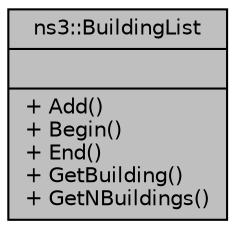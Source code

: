 digraph "ns3::BuildingList"
{
  edge [fontname="Helvetica",fontsize="10",labelfontname="Helvetica",labelfontsize="10"];
  node [fontname="Helvetica",fontsize="10",shape=record];
  Node1 [label="{ns3::BuildingList\n||+ Add()\l+ Begin()\l+ End()\l+ GetBuilding()\l+ GetNBuildings()\l}",height=0.2,width=0.4,color="black", fillcolor="grey75", style="filled", fontcolor="black"];
}
